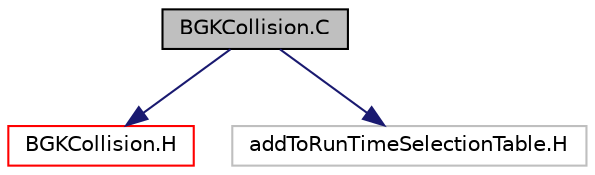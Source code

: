 digraph "BGKCollision.C"
{
  bgcolor="transparent";
  edge [fontname="Helvetica",fontsize="10",labelfontname="Helvetica",labelfontsize="10"];
  node [fontname="Helvetica",fontsize="10",shape=record];
  Node0 [label="BGKCollision.C",height=0.2,width=0.4,color="black", fillcolor="grey75", style="filled", fontcolor="black"];
  Node0 -> Node1 [color="midnightblue",fontsize="10",style="solid",fontname="Helvetica"];
  Node1 [label="BGKCollision.H",height=0.2,width=0.4,color="red",URL="$a00488.html"];
  Node0 -> Node43 [color="midnightblue",fontsize="10",style="solid",fontname="Helvetica"];
  Node43 [label="addToRunTimeSelectionTable.H",height=0.2,width=0.4,color="grey75"];
}
